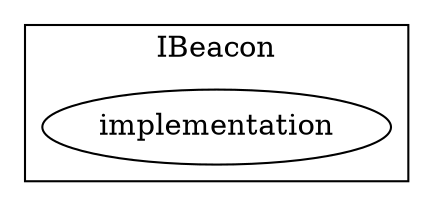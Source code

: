 strict digraph {
subgraph cluster_12900_IBeacon {
label = "IBeacon"
"12900_implementation" [label="implementation"]
}subgraph cluster_solidity {
label = "[Solidity]"
}
}